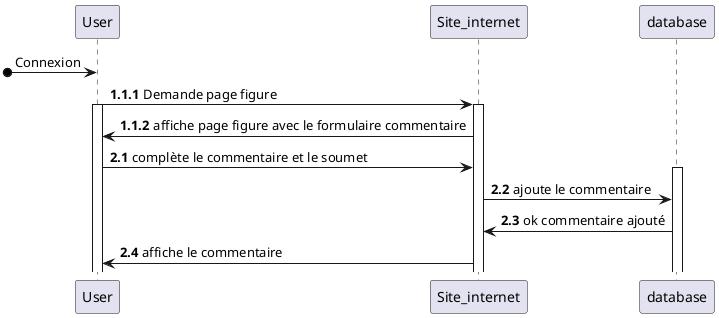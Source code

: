 @startuml
'https://plantuml.com/sequence-diagram


[o-> User: Connexion

autonumber 1.1.1
User -> Site_internet: Demande page figure
activate User
activate Site_internet
Site_internet-> User: affiche page figure avec le formulaire commentaire

autonumber 2.1
User->Site_internet: complète le commentaire et le soumet
activate database
Site_internet -> database : ajoute le commentaire
database->Site_internet: ok commentaire ajouté

Site_internet -> User: affiche le commentaire
@enduml